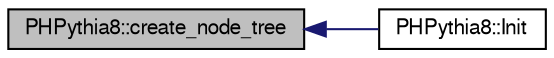 digraph "PHPythia8::create_node_tree"
{
  bgcolor="transparent";
  edge [fontname="FreeSans",fontsize="10",labelfontname="FreeSans",labelfontsize="10"];
  node [fontname="FreeSans",fontsize="10",shape=record];
  rankdir="LR";
  Node1 [label="PHPythia8::create_node_tree",height=0.2,width=0.4,color="black", fillcolor="grey75", style="filled" fontcolor="black"];
  Node1 -> Node2 [dir="back",color="midnightblue",fontsize="10",style="solid",fontname="FreeSans"];
  Node2 [label="PHPythia8::Init",height=0.2,width=0.4,color="black",URL="$d9/d3a/classPHPythia8.html#af381f96f7115a7f8011d31572c46fcfc"];
}
